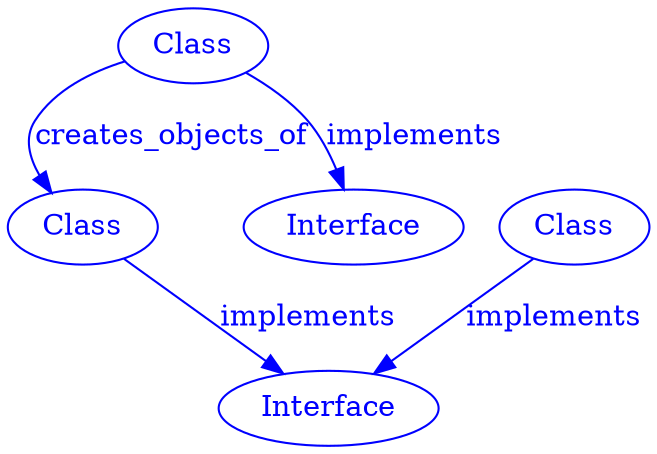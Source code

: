 digraph SubdueGraph {
  15 [label="Class",color=blue,fontcolor=blue];
  39 [label="Class",color=blue,fontcolor=blue];
  43 [label="Interface",color=blue,fontcolor=blue];
  45 [label="Class",color=blue,fontcolor=blue];
  54 [label="Interface",color=blue,fontcolor=blue];
  15 -> 54 [label="implements",color=blue,fontcolor=blue];
  39 -> 43 [label="implements",color=blue,fontcolor=blue];
  45 -> 43 [label="implements",color=blue,fontcolor=blue];
  15 -> 39 [label="creates_objects_of",color=blue,fontcolor=blue];
}
